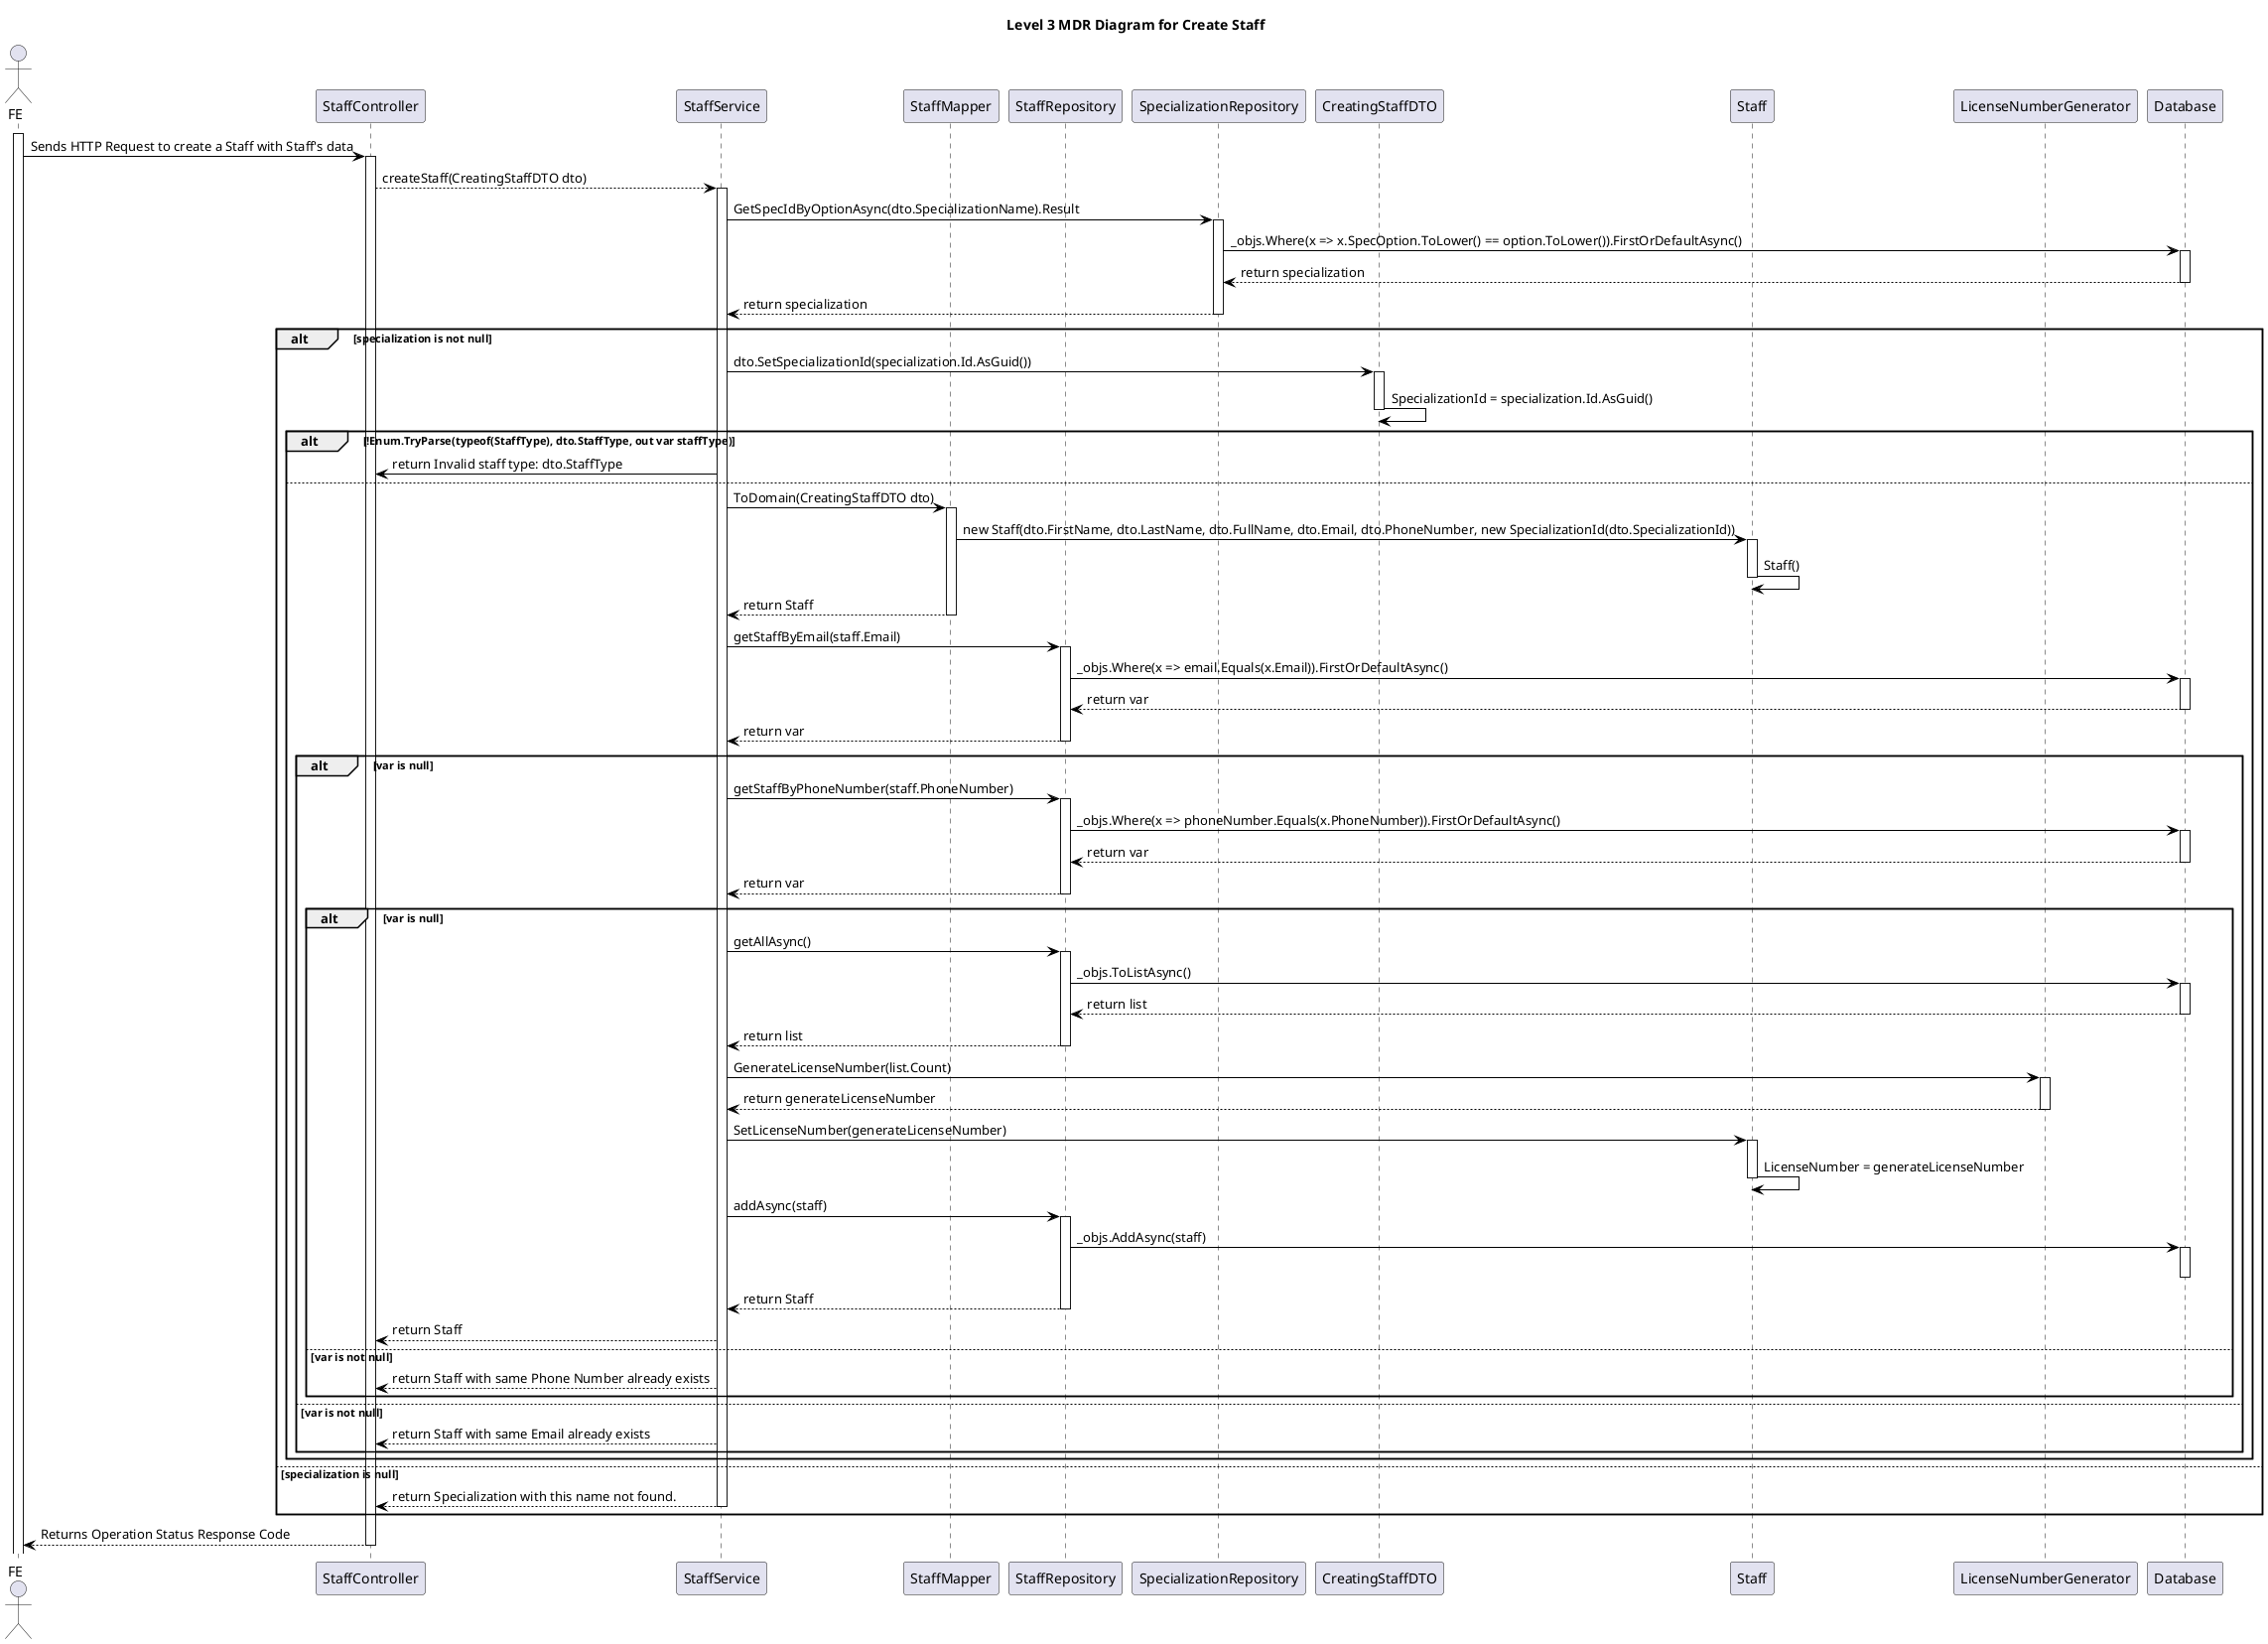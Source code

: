 @startuml level_3_MDR

title Level 3 MDR Diagram for Create Staff

hide empty members

skinparam class {
    BackgroundColor<<valueObject>> #D6EAF8
    BackgroundColor<<root>> #FDEBD0
    BackgroundColor<<service>> #D1F2EB
    BackgroundColor #FEF9E7
    ArrowColor Black
}

actor FE as FE
participant "StaffController" as C
participant "StaffService" as S
participant "StaffMapper" as M
participant "StaffRepository" as R
participant "SpecializationRepository" as RS
participant "CreatingStaffDTO" as CS
participant "Staff" as P
participant "LicenseNumberGenerator" as GLN
participant "Database" as DB

activate FE
FE -> C: Sends HTTP Request to create a Staff with Staff's data
activate C
C --> S: createStaff(CreatingStaffDTO dto)
activate S
S -> RS: GetSpecIdByOptionAsync(dto.SpecializationName).Result
activate RS
RS -> DB: _objs.Where(x => x.SpecOption.ToLower() == option.ToLower()).FirstOrDefaultAsync()
activate DB
DB --> RS: return specialization
deactivate DB
RS --> S: return specialization
deactivate RS
alt specialization is not null
    S -> CS: dto.SetSpecializationId(specialization.Id.AsGuid())
    activate CS
    CS -> CS: SpecializationId = specialization.Id.AsGuid()
    deactivate CS
    alt !Enum.TryParse(typeof(StaffType), dto.StaffType, out var staffType)
        S -> C: return Invalid staff type: dto.StaffType
    else
        S -> M: ToDomain(CreatingStaffDTO dto)
        activate M
        M -> P: new Staff(dto.FirstName, dto.LastName, dto.FullName, dto.Email, dto.PhoneNumber, new SpecializationId(dto.SpecializationId))
        activate P
        P -> P: Staff()
        deactivate P
        M --> S: return Staff
        deactivate M
        S -> R: getStaffByEmail(staff.Email)
        activate R
        R -> DB: _objs.Where(x => email.Equals(x.Email)).FirstOrDefaultAsync()
        activate DB
        DB --> R: return var
        deactivate DB
        R --> S: return var
        deactivate R
        alt var is null
            S -> R: getStaffByPhoneNumber(staff.PhoneNumber)
            activate R
            R -> DB: _objs.Where(x => phoneNumber.Equals(x.PhoneNumber)).FirstOrDefaultAsync()
            activate DB
            DB --> R: return var
            deactivate DB
            R --> S: return var
            deactivate R
            alt var is null
                S -> R: getAllAsync()
                activate R
                R -> DB: _objs.ToListAsync()
                activate DB
                DB --> R: return list
                deactivate DB
                R --> S: return list
                deactivate R
                S -> GLN: GenerateLicenseNumber(list.Count)
                activate GLN
                GLN --> S: return generateLicenseNumber
                deactivate GLN
                S -> P: SetLicenseNumber(generateLicenseNumber)
                activate P
                P -> P: LicenseNumber = generateLicenseNumber
                deactivate P
                S -> R: addAsync(staff)
                activate R
                R -> DB: _objs.AddAsync(staff)
                activate DB
                deactivate DB
                R --> S: return Staff
                deactivate R
                S --> C: return Staff
            else var is not null
                S --> C: return Staff with same Phone Number already exists
            end
        else var is not null
            S --> C: return Staff with same Email already exists
        end
    end
else specialization is null
    S --> C: return Specialization with this name not found.
    deactivate S
end
C --> FE: Returns Operation Status Response Code
deactivate C

@enduml